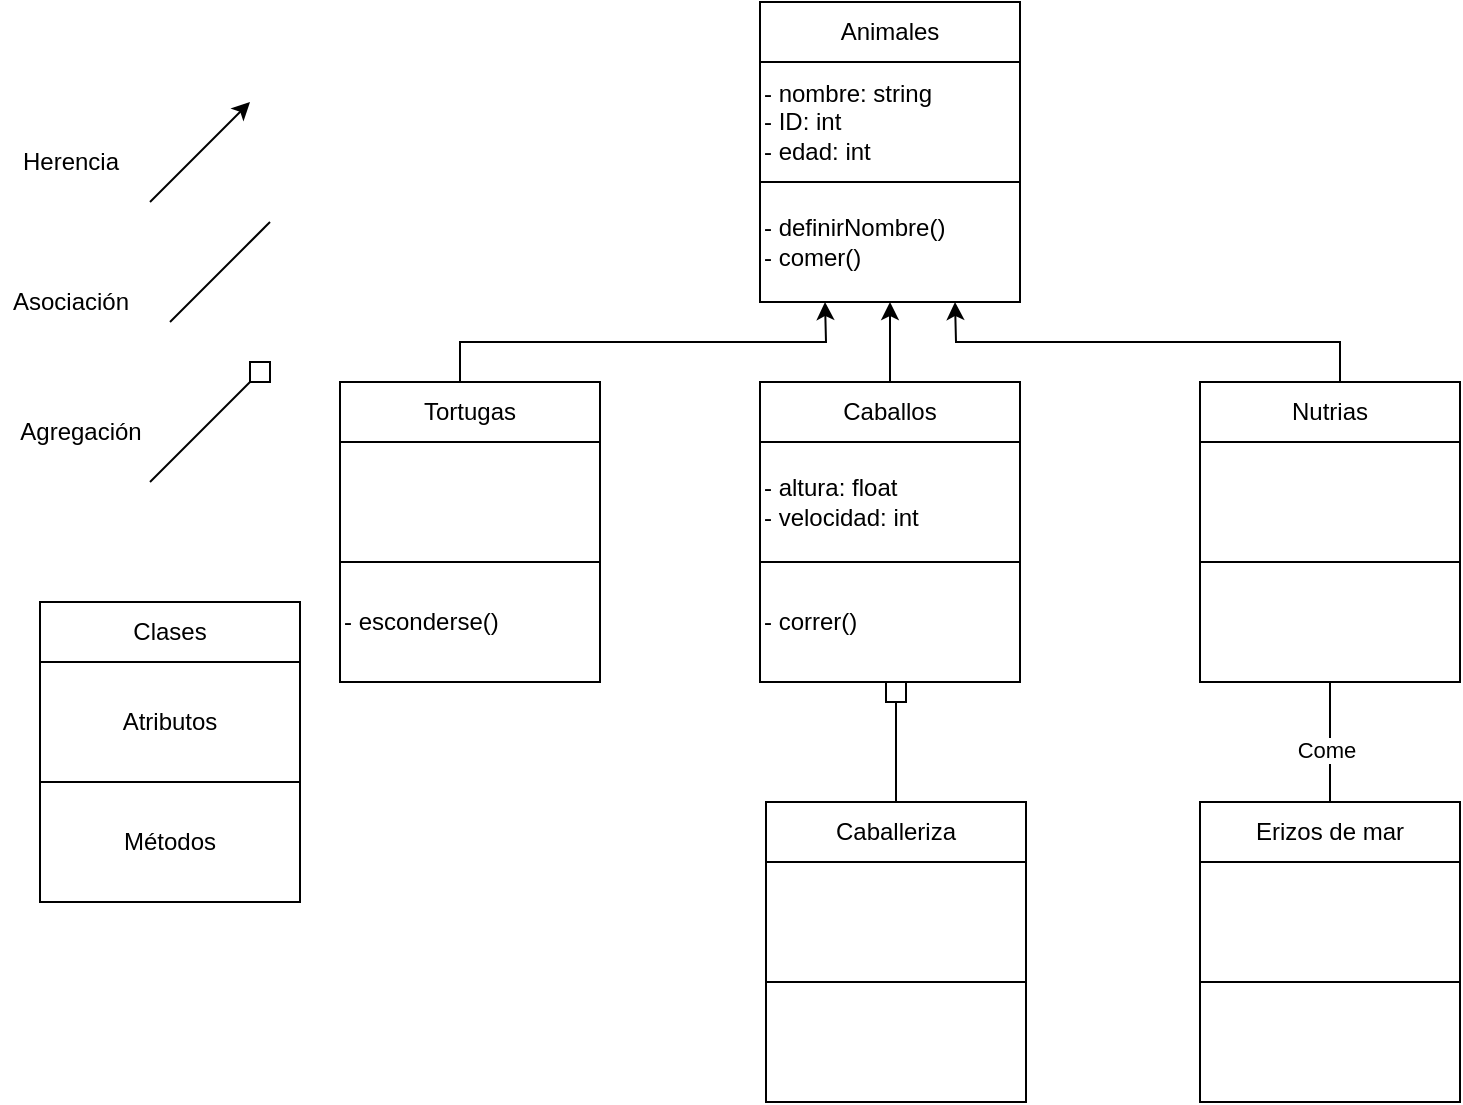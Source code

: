 <mxfile version="15.7.3" type="device"><diagram id="0ZWf_DudPoYm6HtQc5DZ" name="Page-1"><mxGraphModel dx="983" dy="562" grid="1" gridSize="10" guides="1" tooltips="1" connect="1" arrows="1" fold="1" page="1" pageScale="1" pageWidth="827" pageHeight="1169" math="0" shadow="0"><root><mxCell id="0"/><mxCell id="1" parent="0"/><mxCell id="Rkn6RAgncoJehP9ly_Xr-1" value="Animales" style="rounded=0;whiteSpace=wrap;html=1;" vertex="1" parent="1"><mxGeometry x="410" y="180" width="130" height="30" as="geometry"/></mxCell><mxCell id="Rkn6RAgncoJehP9ly_Xr-2" value="- nombre: string&lt;br&gt;- ID: int&lt;br&gt;- edad: int" style="rounded=0;whiteSpace=wrap;html=1;align=left;" vertex="1" parent="1"><mxGeometry x="410" y="210" width="130" height="60" as="geometry"/></mxCell><mxCell id="Rkn6RAgncoJehP9ly_Xr-3" value="- definirNombre()&lt;br&gt;- comer()" style="rounded=0;whiteSpace=wrap;html=1;align=left;" vertex="1" parent="1"><mxGeometry x="410" y="270" width="130" height="60" as="geometry"/></mxCell><mxCell id="Rkn6RAgncoJehP9ly_Xr-4" value="Nutrias" style="rounded=0;whiteSpace=wrap;html=1;" vertex="1" parent="1"><mxGeometry x="630" y="370" width="130" height="30" as="geometry"/></mxCell><mxCell id="Rkn6RAgncoJehP9ly_Xr-5" value="" style="rounded=0;whiteSpace=wrap;html=1;" vertex="1" parent="1"><mxGeometry x="630" y="400" width="130" height="60" as="geometry"/></mxCell><mxCell id="Rkn6RAgncoJehP9ly_Xr-6" value="" style="rounded=0;whiteSpace=wrap;html=1;" vertex="1" parent="1"><mxGeometry x="630" y="460" width="130" height="60" as="geometry"/></mxCell><mxCell id="Rkn6RAgncoJehP9ly_Xr-7" value="Caballos" style="rounded=0;whiteSpace=wrap;html=1;" vertex="1" parent="1"><mxGeometry x="410" y="370" width="130" height="30" as="geometry"/></mxCell><mxCell id="Rkn6RAgncoJehP9ly_Xr-8" value="- altura: float&lt;br&gt;- velocidad: int" style="rounded=0;whiteSpace=wrap;html=1;align=left;" vertex="1" parent="1"><mxGeometry x="410" y="400" width="130" height="60" as="geometry"/></mxCell><mxCell id="Rkn6RAgncoJehP9ly_Xr-9" value="- correr()" style="rounded=0;whiteSpace=wrap;html=1;align=left;" vertex="1" parent="1"><mxGeometry x="410" y="460" width="130" height="60" as="geometry"/></mxCell><mxCell id="Rkn6RAgncoJehP9ly_Xr-10" value="Tortugas" style="rounded=0;whiteSpace=wrap;html=1;" vertex="1" parent="1"><mxGeometry x="200" y="370" width="130" height="30" as="geometry"/></mxCell><mxCell id="Rkn6RAgncoJehP9ly_Xr-11" value="" style="rounded=0;whiteSpace=wrap;html=1;" vertex="1" parent="1"><mxGeometry x="200" y="400" width="130" height="60" as="geometry"/></mxCell><mxCell id="Rkn6RAgncoJehP9ly_Xr-12" value="- esconderse()" style="rounded=0;whiteSpace=wrap;html=1;align=left;" vertex="1" parent="1"><mxGeometry x="200" y="460" width="130" height="60" as="geometry"/></mxCell><mxCell id="Rkn6RAgncoJehP9ly_Xr-13" value="Caballeriza" style="rounded=0;whiteSpace=wrap;html=1;" vertex="1" parent="1"><mxGeometry x="413" y="580" width="130" height="30" as="geometry"/></mxCell><mxCell id="Rkn6RAgncoJehP9ly_Xr-14" value="" style="rounded=0;whiteSpace=wrap;html=1;" vertex="1" parent="1"><mxGeometry x="413" y="610" width="130" height="60" as="geometry"/></mxCell><mxCell id="Rkn6RAgncoJehP9ly_Xr-15" value="" style="rounded=0;whiteSpace=wrap;html=1;" vertex="1" parent="1"><mxGeometry x="413" y="670" width="130" height="60" as="geometry"/></mxCell><mxCell id="Rkn6RAgncoJehP9ly_Xr-16" value="Erizos de mar" style="rounded=0;whiteSpace=wrap;html=1;" vertex="1" parent="1"><mxGeometry x="630" y="580" width="130" height="30" as="geometry"/></mxCell><mxCell id="Rkn6RAgncoJehP9ly_Xr-17" value="" style="rounded=0;whiteSpace=wrap;html=1;" vertex="1" parent="1"><mxGeometry x="630" y="610" width="130" height="60" as="geometry"/></mxCell><mxCell id="Rkn6RAgncoJehP9ly_Xr-18" value="" style="rounded=0;whiteSpace=wrap;html=1;" vertex="1" parent="1"><mxGeometry x="630" y="670" width="130" height="60" as="geometry"/></mxCell><mxCell id="Rkn6RAgncoJehP9ly_Xr-19" value="Clases" style="rounded=0;whiteSpace=wrap;html=1;" vertex="1" parent="1"><mxGeometry x="50" y="480" width="130" height="30" as="geometry"/></mxCell><mxCell id="Rkn6RAgncoJehP9ly_Xr-20" value="Atributos" style="rounded=0;whiteSpace=wrap;html=1;" vertex="1" parent="1"><mxGeometry x="50" y="510" width="130" height="60" as="geometry"/></mxCell><mxCell id="Rkn6RAgncoJehP9ly_Xr-21" value="Métodos" style="rounded=0;whiteSpace=wrap;html=1;" vertex="1" parent="1"><mxGeometry x="50" y="570" width="130" height="60" as="geometry"/></mxCell><mxCell id="Rkn6RAgncoJehP9ly_Xr-22" value="" style="endArrow=none;html=1;rounded=0;" edge="1" parent="1"><mxGeometry width="50" height="50" relative="1" as="geometry"><mxPoint x="115" y="340" as="sourcePoint"/><mxPoint x="165" y="290" as="targetPoint"/></mxGeometry></mxCell><mxCell id="Rkn6RAgncoJehP9ly_Xr-23" value="" style="endArrow=classic;html=1;rounded=0;" edge="1" parent="1"><mxGeometry width="50" height="50" relative="1" as="geometry"><mxPoint x="105" y="280" as="sourcePoint"/><mxPoint x="155" y="230" as="targetPoint"/></mxGeometry></mxCell><mxCell id="Rkn6RAgncoJehP9ly_Xr-25" value="" style="endArrow=none;html=1;rounded=0;startArrow=none;" edge="1" parent="1" source="Rkn6RAgncoJehP9ly_Xr-26"><mxGeometry width="50" height="50" relative="1" as="geometry"><mxPoint x="105" y="420" as="sourcePoint"/><mxPoint x="155" y="370" as="targetPoint"/></mxGeometry></mxCell><mxCell id="Rkn6RAgncoJehP9ly_Xr-26" value="" style="whiteSpace=wrap;html=1;aspect=fixed;" vertex="1" parent="1"><mxGeometry x="155" y="360" width="10" height="10" as="geometry"/></mxCell><mxCell id="Rkn6RAgncoJehP9ly_Xr-27" value="" style="endArrow=none;html=1;rounded=0;" edge="1" parent="1" target="Rkn6RAgncoJehP9ly_Xr-26"><mxGeometry width="50" height="50" relative="1" as="geometry"><mxPoint x="105" y="420" as="sourcePoint"/><mxPoint x="155" y="370" as="targetPoint"/></mxGeometry></mxCell><mxCell id="Rkn6RAgncoJehP9ly_Xr-28" value="Herencia" style="text;html=1;align=center;verticalAlign=middle;resizable=0;points=[];autosize=1;strokeColor=none;fillColor=none;" vertex="1" parent="1"><mxGeometry x="35" y="250" width="60" height="20" as="geometry"/></mxCell><mxCell id="Rkn6RAgncoJehP9ly_Xr-29" value="Asociación&lt;br&gt;" style="text;html=1;align=center;verticalAlign=middle;resizable=0;points=[];autosize=1;strokeColor=none;fillColor=none;" vertex="1" parent="1"><mxGeometry x="30" y="320" width="70" height="20" as="geometry"/></mxCell><mxCell id="Rkn6RAgncoJehP9ly_Xr-30" value="Agregación" style="text;html=1;align=center;verticalAlign=middle;resizable=0;points=[];autosize=1;strokeColor=none;fillColor=none;" vertex="1" parent="1"><mxGeometry x="30" y="385" width="80" height="20" as="geometry"/></mxCell><mxCell id="Rkn6RAgncoJehP9ly_Xr-31" value="" style="endArrow=classic;html=1;rounded=0;entryX=0.25;entryY=1;entryDx=0;entryDy=0;" edge="1" parent="1" target="Rkn6RAgncoJehP9ly_Xr-3"><mxGeometry width="50" height="50" relative="1" as="geometry"><mxPoint x="260" y="370" as="sourcePoint"/><mxPoint x="310" y="320" as="targetPoint"/><Array as="points"><mxPoint x="260" y="350"/><mxPoint x="443" y="350"/></Array></mxGeometry></mxCell><mxCell id="Rkn6RAgncoJehP9ly_Xr-32" value="" style="endArrow=classic;html=1;rounded=0;entryX=0.75;entryY=1;entryDx=0;entryDy=0;" edge="1" parent="1" target="Rkn6RAgncoJehP9ly_Xr-3"><mxGeometry width="50" height="50" relative="1" as="geometry"><mxPoint x="700" y="370" as="sourcePoint"/><mxPoint x="750" y="320" as="targetPoint"/><Array as="points"><mxPoint x="700" y="350"/><mxPoint x="508" y="350"/></Array></mxGeometry></mxCell><mxCell id="Rkn6RAgncoJehP9ly_Xr-33" value="" style="endArrow=classic;html=1;rounded=0;entryX=0.5;entryY=1;entryDx=0;entryDy=0;exitX=0.5;exitY=0;exitDx=0;exitDy=0;" edge="1" parent="1" source="Rkn6RAgncoJehP9ly_Xr-7" target="Rkn6RAgncoJehP9ly_Xr-3"><mxGeometry width="50" height="50" relative="1" as="geometry"><mxPoint x="580" y="290" as="sourcePoint"/><mxPoint x="630" y="240" as="targetPoint"/><Array as="points"><mxPoint x="475" y="350"/></Array></mxGeometry></mxCell><mxCell id="Rkn6RAgncoJehP9ly_Xr-34" value="" style="endArrow=none;html=1;rounded=0;entryX=0.5;entryY=1;entryDx=0;entryDy=0;exitX=0.5;exitY=0;exitDx=0;exitDy=0;" edge="1" parent="1" source="Rkn6RAgncoJehP9ly_Xr-16" target="Rkn6RAgncoJehP9ly_Xr-6"><mxGeometry width="50" height="50" relative="1" as="geometry"><mxPoint x="610" y="580" as="sourcePoint"/><mxPoint x="660" y="530" as="targetPoint"/></mxGeometry></mxCell><mxCell id="Rkn6RAgncoJehP9ly_Xr-35" value="Come" style="edgeLabel;html=1;align=center;verticalAlign=middle;resizable=0;points=[];" vertex="1" connectable="0" parent="Rkn6RAgncoJehP9ly_Xr-34"><mxGeometry x="-0.139" y="2" relative="1" as="geometry"><mxPoint as="offset"/></mxGeometry></mxCell><mxCell id="Rkn6RAgncoJehP9ly_Xr-39" value="" style="endArrow=none;html=1;rounded=0;startArrow=none;entryX=0.5;entryY=0;entryDx=0;entryDy=0;" edge="1" parent="1" source="Rkn6RAgncoJehP9ly_Xr-40" target="Rkn6RAgncoJehP9ly_Xr-13"><mxGeometry width="50" height="50" relative="1" as="geometry"><mxPoint x="480" y="580" as="sourcePoint"/><mxPoint x="530" y="530.0" as="targetPoint"/></mxGeometry></mxCell><mxCell id="Rkn6RAgncoJehP9ly_Xr-40" value="" style="whiteSpace=wrap;html=1;aspect=fixed;" vertex="1" parent="1"><mxGeometry x="473" y="520" width="10" height="10" as="geometry"/></mxCell></root></mxGraphModel></diagram></mxfile>